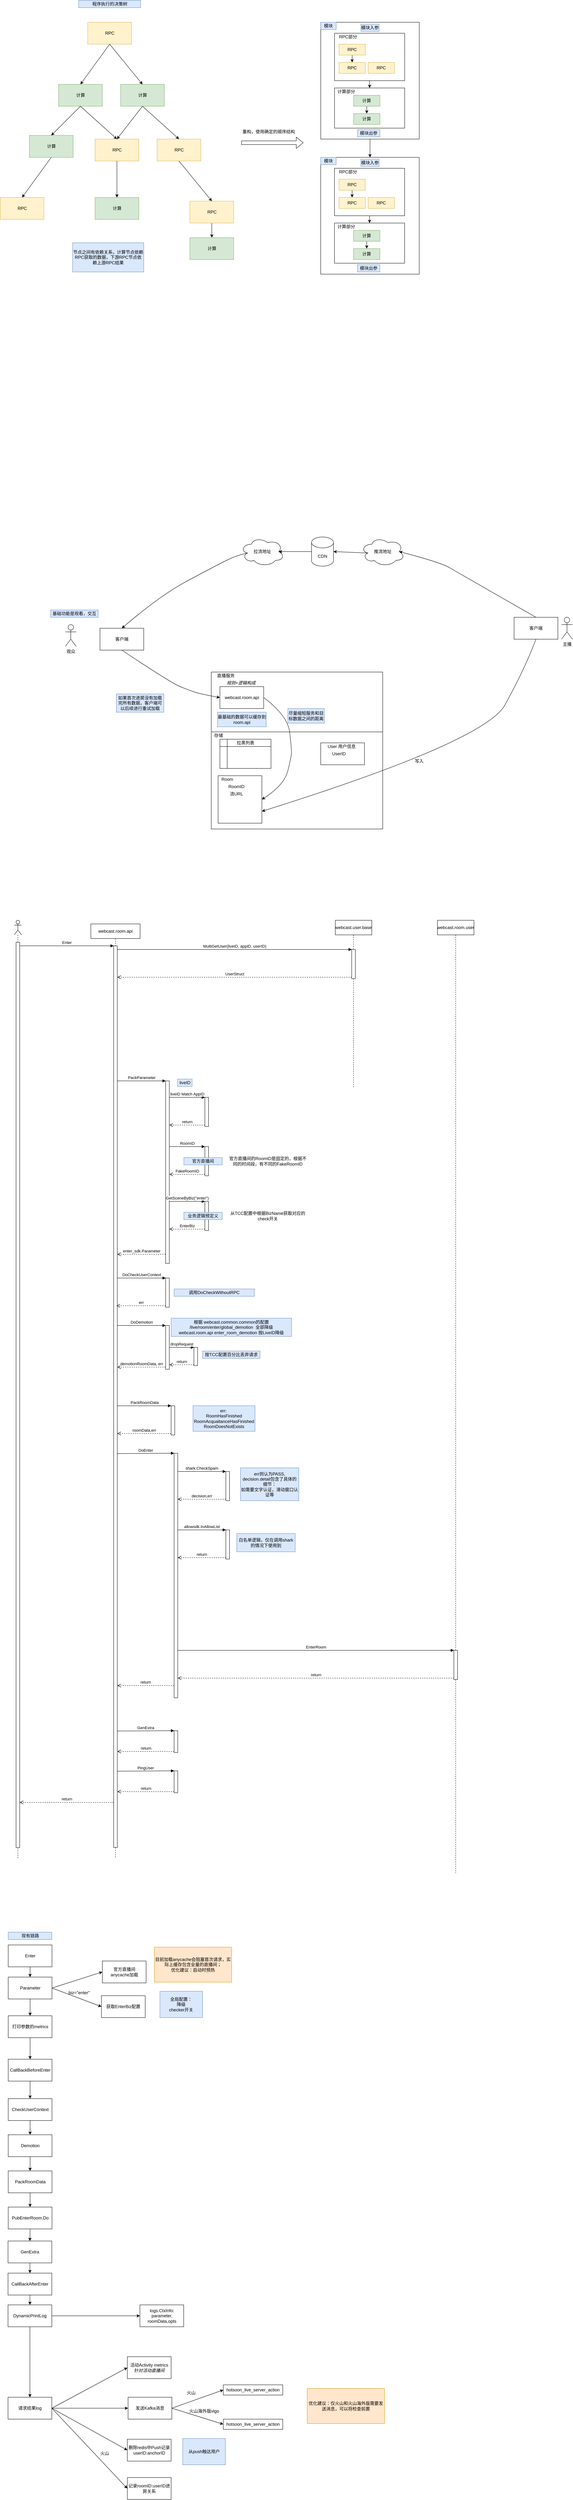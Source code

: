 <mxfile version="15.1.0" type="github">
  <diagram id="LkdizwOM0k1PNKCTk9f9" name="Page-1">
    <mxGraphModel dx="1426" dy="3277" grid="0" gridSize="10" guides="1" tooltips="1" connect="1" arrows="1" fold="1" page="0" pageScale="1" pageWidth="850" pageHeight="1100" math="0" shadow="0">
      <root>
        <mxCell id="0" />
        <mxCell id="1" parent="0" />
        <mxCell id="cJn1-5kdTX8YehVj2-MU-40" value="" style="rounded=0;whiteSpace=wrap;html=1;" vertex="1" parent="1">
          <mxGeometry x="920.13" y="-1990" width="270" height="320" as="geometry" />
        </mxCell>
        <mxCell id="cJn1-5kdTX8YehVj2-MU-31" value="" style="rounded=0;whiteSpace=wrap;html=1;" vertex="1" parent="1">
          <mxGeometry x="957.88" y="-1960" width="192.25" height="130" as="geometry" />
        </mxCell>
        <mxCell id="sGh2FiVioXZhZlTfB1Zx-24" value="" style="rounded=0;whiteSpace=wrap;html=1;" parent="1" vertex="1">
          <mxGeometry x="620" y="-210" width="470" height="430" as="geometry" />
        </mxCell>
        <mxCell id="rko0CJg5x_IpnPn0Ixie-3" value="" style="shape=umlLifeline;participant=umlActor;perimeter=lifelinePerimeter;whiteSpace=wrap;html=1;container=1;collapsible=0;recursiveResize=0;verticalAlign=top;spacingTop=36;outlineConnect=0;" parent="1" vertex="1">
          <mxGeometry x="80" y="470" width="20" height="2570" as="geometry" />
        </mxCell>
        <mxCell id="rko0CJg5x_IpnPn0Ixie-10" value="" style="html=1;points=[];perimeter=orthogonalPerimeter;" parent="rko0CJg5x_IpnPn0Ixie-3" vertex="1">
          <mxGeometry x="5" y="60" width="10" height="2480" as="geometry" />
        </mxCell>
        <mxCell id="rko0CJg5x_IpnPn0Ixie-4" value="webcast.room.api" style="shape=umlLifeline;perimeter=lifelinePerimeter;whiteSpace=wrap;html=1;container=1;collapsible=0;recursiveResize=0;outlineConnect=0;" parent="1" vertex="1">
          <mxGeometry x="290" y="480" width="135" height="2560" as="geometry" />
        </mxCell>
        <mxCell id="rko0CJg5x_IpnPn0Ixie-12" value="" style="html=1;points=[];perimeter=orthogonalPerimeter;" parent="rko0CJg5x_IpnPn0Ixie-4" vertex="1">
          <mxGeometry x="62.5" y="60" width="10" height="2470" as="geometry" />
        </mxCell>
        <mxCell id="rko0CJg5x_IpnPn0Ixie-5" value="webcast.user.base" style="shape=umlLifeline;perimeter=lifelinePerimeter;whiteSpace=wrap;html=1;container=1;collapsible=0;recursiveResize=0;outlineConnect=0;" parent="1" vertex="1">
          <mxGeometry x="960" y="470" width="100" height="460" as="geometry" />
        </mxCell>
        <mxCell id="rko0CJg5x_IpnPn0Ixie-6" value="" style="html=1;points=[];perimeter=orthogonalPerimeter;" parent="rko0CJg5x_IpnPn0Ixie-5" vertex="1">
          <mxGeometry x="45" y="80" width="10" height="80" as="geometry" />
        </mxCell>
        <mxCell id="rko0CJg5x_IpnPn0Ixie-7" value="MultiGetUser(liveID, appID, userID)" style="html=1;verticalAlign=bottom;endArrow=block;entryX=0;entryY=0;" parent="1" source="rko0CJg5x_IpnPn0Ixie-12" target="rko0CJg5x_IpnPn0Ixie-6" edge="1">
          <mxGeometry relative="1" as="geometry">
            <mxPoint x="515" y="550" as="sourcePoint" />
          </mxGeometry>
        </mxCell>
        <mxCell id="rko0CJg5x_IpnPn0Ixie-13" value="Enter" style="html=1;verticalAlign=bottom;endArrow=block;entryX=0;entryY=0;" parent="1" source="rko0CJg5x_IpnPn0Ixie-10" target="rko0CJg5x_IpnPn0Ixie-12" edge="1">
          <mxGeometry relative="1" as="geometry">
            <mxPoint x="265" y="540" as="sourcePoint" />
          </mxGeometry>
        </mxCell>
        <mxCell id="rko0CJg5x_IpnPn0Ixie-14" value="return" style="html=1;verticalAlign=bottom;endArrow=open;dashed=1;endSize=8;exitX=0;exitY=0.95;" parent="1" source="rko0CJg5x_IpnPn0Ixie-12" target="rko0CJg5x_IpnPn0Ixie-10" edge="1">
          <mxGeometry relative="1" as="geometry">
            <mxPoint x="265" y="616" as="targetPoint" />
          </mxGeometry>
        </mxCell>
        <mxCell id="rko0CJg5x_IpnPn0Ixie-8" value="UserStruct" style="html=1;verticalAlign=bottom;endArrow=open;dashed=1;endSize=8;exitX=0;exitY=0.95;" parent="1" source="rko0CJg5x_IpnPn0Ixie-6" target="rko0CJg5x_IpnPn0Ixie-12" edge="1">
          <mxGeometry relative="1" as="geometry">
            <mxPoint x="344" y="626" as="targetPoint" />
          </mxGeometry>
        </mxCell>
        <mxCell id="rko0CJg5x_IpnPn0Ixie-22" value="" style="html=1;points=[];perimeter=orthogonalPerimeter;" parent="1" vertex="1">
          <mxGeometry x="602.5" y="955" width="10" height="80" as="geometry" />
        </mxCell>
        <mxCell id="rko0CJg5x_IpnPn0Ixie-23" value="liveID Match AppID" style="html=1;verticalAlign=bottom;endArrow=block;entryX=0;entryY=0;" parent="1" target="rko0CJg5x_IpnPn0Ixie-22" edge="1">
          <mxGeometry relative="1" as="geometry">
            <mxPoint x="505" y="955" as="sourcePoint" />
          </mxGeometry>
        </mxCell>
        <mxCell id="rko0CJg5x_IpnPn0Ixie-24" value="return" style="html=1;verticalAlign=bottom;endArrow=open;dashed=1;endSize=8;exitX=0;exitY=0.95;" parent="1" source="rko0CJg5x_IpnPn0Ixie-22" edge="1">
          <mxGeometry relative="1" as="geometry">
            <mxPoint x="505" y="1031" as="targetPoint" />
          </mxGeometry>
        </mxCell>
        <mxCell id="rko0CJg5x_IpnPn0Ixie-26" value="" style="html=1;points=[];perimeter=orthogonalPerimeter;" parent="1" vertex="1">
          <mxGeometry x="495" y="910" width="10" height="500" as="geometry" />
        </mxCell>
        <mxCell id="rko0CJg5x_IpnPn0Ixie-27" value="PackParameter" style="html=1;verticalAlign=bottom;endArrow=block;entryX=0;entryY=0;" parent="1" source="rko0CJg5x_IpnPn0Ixie-12" target="rko0CJg5x_IpnPn0Ixie-26" edge="1">
          <mxGeometry relative="1" as="geometry">
            <mxPoint x="387.5" y="910.0" as="sourcePoint" />
          </mxGeometry>
        </mxCell>
        <mxCell id="rko0CJg5x_IpnPn0Ixie-28" value="enter_sdk.Parameter" style="html=1;verticalAlign=bottom;endArrow=open;dashed=1;endSize=8;exitX=0;exitY=0.95;" parent="1" source="rko0CJg5x_IpnPn0Ixie-26" target="rko0CJg5x_IpnPn0Ixie-12" edge="1">
          <mxGeometry relative="1" as="geometry">
            <mxPoint x="387.5" y="1385.0" as="targetPoint" />
          </mxGeometry>
        </mxCell>
        <mxCell id="rko0CJg5x_IpnPn0Ixie-25" value="liveID" style="text;html=1;strokeColor=#6c8ebf;fillColor=#dae8fc;align=center;verticalAlign=middle;whiteSpace=wrap;rounded=0;" parent="1" vertex="1">
          <mxGeometry x="527.5" y="905" width="40" height="20" as="geometry" />
        </mxCell>
        <mxCell id="rko0CJg5x_IpnPn0Ixie-29" value="" style="html=1;points=[];perimeter=orthogonalPerimeter;" parent="1" vertex="1">
          <mxGeometry x="602.5" y="1090" width="10" height="80" as="geometry" />
        </mxCell>
        <mxCell id="rko0CJg5x_IpnPn0Ixie-30" value="RoomID" style="html=1;verticalAlign=bottom;endArrow=block;entryX=0;entryY=0;" parent="1" target="rko0CJg5x_IpnPn0Ixie-29" edge="1">
          <mxGeometry relative="1" as="geometry">
            <mxPoint x="505" y="1090" as="sourcePoint" />
          </mxGeometry>
        </mxCell>
        <mxCell id="rko0CJg5x_IpnPn0Ixie-31" value="FakeRoomID" style="html=1;verticalAlign=bottom;endArrow=open;dashed=1;endSize=8;exitX=0;exitY=0.95;" parent="1" source="rko0CJg5x_IpnPn0Ixie-29" edge="1">
          <mxGeometry relative="1" as="geometry">
            <mxPoint x="505" y="1166" as="targetPoint" />
          </mxGeometry>
        </mxCell>
        <mxCell id="rko0CJg5x_IpnPn0Ixie-32" value="官方直播间" style="text;html=1;strokeColor=#6c8ebf;fillColor=#dae8fc;align=center;verticalAlign=middle;whiteSpace=wrap;rounded=0;" parent="1" vertex="1">
          <mxGeometry x="545" y="1120" width="105" height="20" as="geometry" />
        </mxCell>
        <mxCell id="rko0CJg5x_IpnPn0Ixie-34" value="官方直播间的RoomID是固定的，根据不同的时间段，有不同的FakeRoomID" style="text;html=1;strokeColor=none;fillColor=none;align=center;verticalAlign=middle;whiteSpace=wrap;rounded=0;" parent="1" vertex="1">
          <mxGeometry x="665" y="1120" width="220" height="20" as="geometry" />
        </mxCell>
        <mxCell id="rko0CJg5x_IpnPn0Ixie-35" value="" style="html=1;points=[];perimeter=orthogonalPerimeter;" parent="1" vertex="1">
          <mxGeometry x="602.5" y="1240" width="10" height="80" as="geometry" />
        </mxCell>
        <mxCell id="rko0CJg5x_IpnPn0Ixie-36" value="GetSceneByBiz(&quot;enter&quot;)" style="html=1;verticalAlign=bottom;endArrow=block;entryX=0;entryY=0;" parent="1" target="rko0CJg5x_IpnPn0Ixie-35" edge="1">
          <mxGeometry relative="1" as="geometry">
            <mxPoint x="505" y="1240" as="sourcePoint" />
          </mxGeometry>
        </mxCell>
        <mxCell id="rko0CJg5x_IpnPn0Ixie-37" value="EnterBiz" style="html=1;verticalAlign=bottom;endArrow=open;dashed=1;endSize=8;exitX=0;exitY=0.95;" parent="1" source="rko0CJg5x_IpnPn0Ixie-35" edge="1">
          <mxGeometry relative="1" as="geometry">
            <mxPoint x="505" y="1316" as="targetPoint" />
          </mxGeometry>
        </mxCell>
        <mxCell id="rko0CJg5x_IpnPn0Ixie-38" value="业务逻辑预定义" style="text;html=1;strokeColor=#6c8ebf;fillColor=#dae8fc;align=center;verticalAlign=middle;whiteSpace=wrap;rounded=0;" parent="1" vertex="1">
          <mxGeometry x="545" y="1270" width="105" height="20" as="geometry" />
        </mxCell>
        <mxCell id="rko0CJg5x_IpnPn0Ixie-40" value="从TCC配置中根据BizName获取对应的check开关" style="text;html=1;strokeColor=none;fillColor=none;align=center;verticalAlign=middle;whiteSpace=wrap;rounded=0;" parent="1" vertex="1">
          <mxGeometry x="665" y="1270" width="220" height="20" as="geometry" />
        </mxCell>
        <mxCell id="rko0CJg5x_IpnPn0Ixie-41" value="" style="html=1;points=[];perimeter=orthogonalPerimeter;" parent="1" vertex="1">
          <mxGeometry x="495" y="1450" width="10" height="80" as="geometry" />
        </mxCell>
        <mxCell id="rko0CJg5x_IpnPn0Ixie-42" value="DoCheckUserContext" style="html=1;verticalAlign=bottom;endArrow=block;entryX=0;entryY=0;" parent="1" source="rko0CJg5x_IpnPn0Ixie-12" target="rko0CJg5x_IpnPn0Ixie-41" edge="1">
          <mxGeometry relative="1" as="geometry">
            <mxPoint x="425" y="1450" as="sourcePoint" />
          </mxGeometry>
        </mxCell>
        <mxCell id="rko0CJg5x_IpnPn0Ixie-43" value="err" style="html=1;verticalAlign=bottom;endArrow=open;dashed=1;endSize=8;exitX=0;exitY=0.95;" parent="1" source="rko0CJg5x_IpnPn0Ixie-41" edge="1">
          <mxGeometry relative="1" as="geometry">
            <mxPoint x="360" y="1526" as="targetPoint" />
          </mxGeometry>
        </mxCell>
        <mxCell id="rko0CJg5x_IpnPn0Ixie-44" value="调用DoCheckWithoutRPC" style="text;html=1;strokeColor=#6c8ebf;fillColor=#dae8fc;align=center;verticalAlign=middle;whiteSpace=wrap;rounded=0;" parent="1" vertex="1">
          <mxGeometry x="518.17" y="1480" width="220" height="20" as="geometry" />
        </mxCell>
        <mxCell id="rko0CJg5x_IpnPn0Ixie-45" value="" style="html=1;points=[];perimeter=orthogonalPerimeter;" parent="1" vertex="1">
          <mxGeometry x="495" y="1580" width="10" height="120" as="geometry" />
        </mxCell>
        <mxCell id="rko0CJg5x_IpnPn0Ixie-46" value="DoDemotion" style="html=1;verticalAlign=bottom;endArrow=block;entryX=0;entryY=0;" parent="1" target="rko0CJg5x_IpnPn0Ixie-45" edge="1">
          <mxGeometry relative="1" as="geometry">
            <mxPoint x="362.5" y="1580" as="sourcePoint" />
          </mxGeometry>
        </mxCell>
        <mxCell id="rko0CJg5x_IpnPn0Ixie-47" value="demotionRoomData, err" style="html=1;verticalAlign=bottom;endArrow=open;dashed=1;endSize=8;exitX=0;exitY=0.95;" parent="1" source="rko0CJg5x_IpnPn0Ixie-45" target="rko0CJg5x_IpnPn0Ixie-12" edge="1">
          <mxGeometry relative="1" as="geometry">
            <mxPoint x="360" y="1656" as="targetPoint" />
          </mxGeometry>
        </mxCell>
        <mxCell id="rko0CJg5x_IpnPn0Ixie-48" value="根据 webcast.common.common的配置&lt;br&gt;/live/room/enter/global_demotion&amp;nbsp; 全部降级&lt;br&gt;webcast.room.api&amp;nbsp;enter_room_demotion 按LiveID降级" style="text;html=1;strokeColor=#6c8ebf;fillColor=#dae8fc;align=center;verticalAlign=middle;whiteSpace=wrap;rounded=0;" parent="1" vertex="1">
          <mxGeometry x="510" y="1560" width="330" height="50" as="geometry" />
        </mxCell>
        <mxCell id="rko0CJg5x_IpnPn0Ixie-49" value="" style="html=1;points=[];perimeter=orthogonalPerimeter;" parent="1" vertex="1">
          <mxGeometry x="572.5" y="1640" width="10" height="50" as="geometry" />
        </mxCell>
        <mxCell id="rko0CJg5x_IpnPn0Ixie-50" value="dropRequest" style="html=1;verticalAlign=bottom;endArrow=block;entryX=0;entryY=0;" parent="1" source="rko0CJg5x_IpnPn0Ixie-45" target="rko0CJg5x_IpnPn0Ixie-49" edge="1">
          <mxGeometry relative="1" as="geometry">
            <mxPoint x="502.5" y="1640" as="sourcePoint" />
          </mxGeometry>
        </mxCell>
        <mxCell id="rko0CJg5x_IpnPn0Ixie-51" value="return" style="html=1;verticalAlign=bottom;endArrow=open;dashed=1;endSize=8;exitX=0;exitY=0.95;" parent="1" source="rko0CJg5x_IpnPn0Ixie-49" target="rko0CJg5x_IpnPn0Ixie-45" edge="1">
          <mxGeometry relative="1" as="geometry">
            <mxPoint x="502.5" y="1716" as="targetPoint" />
          </mxGeometry>
        </mxCell>
        <mxCell id="rko0CJg5x_IpnPn0Ixie-52" value="按TCC配置百分比丢弃请求" style="text;html=1;strokeColor=#6c8ebf;fillColor=#dae8fc;align=center;verticalAlign=middle;whiteSpace=wrap;rounded=0;" parent="1" vertex="1">
          <mxGeometry x="596.25" y="1650" width="157.5" height="20" as="geometry" />
        </mxCell>
        <mxCell id="rko0CJg5x_IpnPn0Ixie-53" value="" style="html=1;points=[];perimeter=orthogonalPerimeter;" parent="1" vertex="1">
          <mxGeometry x="510" y="1800" width="10" height="80" as="geometry" />
        </mxCell>
        <mxCell id="rko0CJg5x_IpnPn0Ixie-54" value="PackRoomData" style="html=1;verticalAlign=bottom;endArrow=block;entryX=0;entryY=0;" parent="1" source="rko0CJg5x_IpnPn0Ixie-12" target="rko0CJg5x_IpnPn0Ixie-53" edge="1">
          <mxGeometry relative="1" as="geometry">
            <mxPoint x="440" y="1800" as="sourcePoint" />
          </mxGeometry>
        </mxCell>
        <mxCell id="rko0CJg5x_IpnPn0Ixie-55" value="roomData,err" style="html=1;verticalAlign=bottom;endArrow=open;dashed=1;endSize=8;exitX=0;exitY=0.95;" parent="1" source="rko0CJg5x_IpnPn0Ixie-53" target="rko0CJg5x_IpnPn0Ixie-12" edge="1">
          <mxGeometry relative="1" as="geometry">
            <mxPoint x="440" y="1876" as="targetPoint" />
          </mxGeometry>
        </mxCell>
        <mxCell id="rko0CJg5x_IpnPn0Ixie-56" value="err:&amp;nbsp;&lt;br&gt;RoomHasFinished&lt;br&gt;RoomAcquaitanceHasFinished&lt;br&gt;RoomDoesNotExists" style="text;html=1;strokeColor=#6c8ebf;fillColor=#dae8fc;align=center;verticalAlign=middle;whiteSpace=wrap;rounded=0;" parent="1" vertex="1">
          <mxGeometry x="570" y="1800" width="170" height="70" as="geometry" />
        </mxCell>
        <mxCell id="rko0CJg5x_IpnPn0Ixie-57" value="" style="html=1;points=[];perimeter=orthogonalPerimeter;" parent="1" vertex="1">
          <mxGeometry x="518.17" y="2800" width="10" height="60" as="geometry" />
        </mxCell>
        <mxCell id="rko0CJg5x_IpnPn0Ixie-58" value="PingUser" style="html=1;verticalAlign=bottom;endArrow=block;entryX=0;entryY=0;exitX=0.983;exitY=0.871;exitDx=0;exitDy=0;exitPerimeter=0;" parent="1" target="rko0CJg5x_IpnPn0Ixie-57" edge="1">
          <mxGeometry relative="1" as="geometry">
            <mxPoint x="362.5" y="2801.02" as="sourcePoint" />
          </mxGeometry>
        </mxCell>
        <mxCell id="rko0CJg5x_IpnPn0Ixie-59" value="return" style="html=1;verticalAlign=bottom;endArrow=open;dashed=1;endSize=8;exitX=0;exitY=0.95;" parent="1" source="rko0CJg5x_IpnPn0Ixie-57" edge="1">
          <mxGeometry relative="1" as="geometry">
            <mxPoint x="362.67" y="2857" as="targetPoint" />
          </mxGeometry>
        </mxCell>
        <mxCell id="rko0CJg5x_IpnPn0Ixie-60" value="" style="html=1;points=[];perimeter=orthogonalPerimeter;" parent="1" vertex="1">
          <mxGeometry x="518.17" y="2690" width="10" height="60" as="geometry" />
        </mxCell>
        <mxCell id="rko0CJg5x_IpnPn0Ixie-61" value="GenExtra" style="html=1;verticalAlign=bottom;endArrow=block;entryX=0;entryY=0;exitX=0.983;exitY=0.871;exitDx=0;exitDy=0;exitPerimeter=0;" parent="1" target="rko0CJg5x_IpnPn0Ixie-60" edge="1">
          <mxGeometry relative="1" as="geometry">
            <mxPoint x="362.5" y="2691.02" as="sourcePoint" />
          </mxGeometry>
        </mxCell>
        <mxCell id="rko0CJg5x_IpnPn0Ixie-62" value="return" style="html=1;verticalAlign=bottom;endArrow=open;dashed=1;endSize=8;exitX=0;exitY=0.95;" parent="1" source="rko0CJg5x_IpnPn0Ixie-60" edge="1">
          <mxGeometry relative="1" as="geometry">
            <mxPoint x="362.67" y="2747" as="targetPoint" />
          </mxGeometry>
        </mxCell>
        <mxCell id="rko0CJg5x_IpnPn0Ixie-63" value="" style="html=1;points=[];perimeter=orthogonalPerimeter;" parent="1" vertex="1">
          <mxGeometry x="518.17" y="1930" width="10" height="670" as="geometry" />
        </mxCell>
        <mxCell id="rko0CJg5x_IpnPn0Ixie-64" value="DoEnter" style="html=1;verticalAlign=bottom;endArrow=block;entryX=0;entryY=0;exitX=0.983;exitY=0.871;exitDx=0;exitDy=0;exitPerimeter=0;" parent="1" target="rko0CJg5x_IpnPn0Ixie-63" edge="1">
          <mxGeometry relative="1" as="geometry">
            <mxPoint x="362.5" y="1931.02" as="sourcePoint" />
          </mxGeometry>
        </mxCell>
        <mxCell id="rko0CJg5x_IpnPn0Ixie-65" value="return" style="html=1;verticalAlign=bottom;endArrow=open;dashed=1;endSize=8;exitX=0;exitY=0.95;" parent="1" source="rko0CJg5x_IpnPn0Ixie-63" target="rko0CJg5x_IpnPn0Ixie-12" edge="1">
          <mxGeometry relative="1" as="geometry">
            <mxPoint x="362.67" y="1987" as="targetPoint" />
          </mxGeometry>
        </mxCell>
        <mxCell id="rko0CJg5x_IpnPn0Ixie-67" value="" style="html=1;points=[];perimeter=orthogonalPerimeter;" parent="1" vertex="1">
          <mxGeometry x="660" y="1980" width="10" height="80" as="geometry" />
        </mxCell>
        <mxCell id="rko0CJg5x_IpnPn0Ixie-68" value="shark.CheckSpam" style="html=1;verticalAlign=bottom;endArrow=block;entryX=0;entryY=0;" parent="1" target="rko0CJg5x_IpnPn0Ixie-67" edge="1">
          <mxGeometry relative="1" as="geometry">
            <mxPoint x="528.17" y="1980" as="sourcePoint" />
          </mxGeometry>
        </mxCell>
        <mxCell id="rko0CJg5x_IpnPn0Ixie-69" value="decision,err" style="html=1;verticalAlign=bottom;endArrow=open;dashed=1;endSize=8;exitX=0;exitY=0.95;" parent="1" source="rko0CJg5x_IpnPn0Ixie-67" edge="1">
          <mxGeometry relative="1" as="geometry">
            <mxPoint x="528.17" y="2056" as="targetPoint" />
          </mxGeometry>
        </mxCell>
        <mxCell id="rko0CJg5x_IpnPn0Ixie-70" value="err则认为PASS,&lt;br&gt;decision.detail包含了具体的细节：&lt;br&gt;如需要文字认证，滑动窗口认证等" style="text;html=1;strokeColor=#6c8ebf;fillColor=#dae8fc;align=center;verticalAlign=middle;whiteSpace=wrap;rounded=0;" parent="1" vertex="1">
          <mxGeometry x="700" y="1970" width="160" height="90" as="geometry" />
        </mxCell>
        <mxCell id="rko0CJg5x_IpnPn0Ixie-71" value="" style="html=1;points=[];perimeter=orthogonalPerimeter;" parent="1" vertex="1">
          <mxGeometry x="660" y="2140" width="10" height="80" as="geometry" />
        </mxCell>
        <mxCell id="rko0CJg5x_IpnPn0Ixie-72" value="allowsdk.InAllowList" style="html=1;verticalAlign=bottom;endArrow=block;entryX=0;entryY=0;" parent="1" source="rko0CJg5x_IpnPn0Ixie-63" target="rko0CJg5x_IpnPn0Ixie-71" edge="1">
          <mxGeometry relative="1" as="geometry">
            <mxPoint x="590" y="2140" as="sourcePoint" />
          </mxGeometry>
        </mxCell>
        <mxCell id="rko0CJg5x_IpnPn0Ixie-73" value="return" style="html=1;verticalAlign=bottom;endArrow=open;dashed=1;endSize=8;exitX=0;exitY=0.95;" parent="1" source="rko0CJg5x_IpnPn0Ixie-71" target="rko0CJg5x_IpnPn0Ixie-63" edge="1">
          <mxGeometry relative="1" as="geometry">
            <mxPoint x="590" y="2216" as="targetPoint" />
          </mxGeometry>
        </mxCell>
        <mxCell id="rko0CJg5x_IpnPn0Ixie-74" value="白名单逻辑，仅在调用shark的情况下使用到" style="text;html=1;strokeColor=#6c8ebf;fillColor=#dae8fc;align=center;verticalAlign=middle;whiteSpace=wrap;rounded=0;" parent="1" vertex="1">
          <mxGeometry x="690" y="2150" width="160" height="50" as="geometry" />
        </mxCell>
        <mxCell id="rko0CJg5x_IpnPn0Ixie-78" value="webcast.room.user" style="shape=umlLifeline;perimeter=lifelinePerimeter;whiteSpace=wrap;html=1;container=1;collapsible=0;recursiveResize=0;outlineConnect=0;" parent="1" vertex="1">
          <mxGeometry x="1240" y="470" width="100" height="2610" as="geometry" />
        </mxCell>
        <mxCell id="rko0CJg5x_IpnPn0Ixie-80" value="" style="html=1;points=[];perimeter=orthogonalPerimeter;" parent="rko0CJg5x_IpnPn0Ixie-78" vertex="1">
          <mxGeometry x="45" y="2000" width="10" height="80" as="geometry" />
        </mxCell>
        <mxCell id="rko0CJg5x_IpnPn0Ixie-81" value="EnterRoom" style="html=1;verticalAlign=bottom;endArrow=block;entryX=0;entryY=0;" parent="1" source="rko0CJg5x_IpnPn0Ixie-63" target="rko0CJg5x_IpnPn0Ixie-80" edge="1">
          <mxGeometry relative="1" as="geometry">
            <mxPoint x="620" y="2460" as="sourcePoint" />
          </mxGeometry>
        </mxCell>
        <mxCell id="rko0CJg5x_IpnPn0Ixie-82" value="return" style="html=1;verticalAlign=bottom;endArrow=open;dashed=1;endSize=8;exitX=0;exitY=0.95;" parent="1" source="rko0CJg5x_IpnPn0Ixie-80" target="rko0CJg5x_IpnPn0Ixie-63" edge="1">
          <mxGeometry relative="1" as="geometry">
            <mxPoint x="620" y="2536" as="targetPoint" />
          </mxGeometry>
        </mxCell>
        <mxCell id="sGh2FiVioXZhZlTfB1Zx-1" value="观众" style="shape=umlActor;verticalLabelPosition=bottom;verticalAlign=top;html=1;outlineConnect=0;" parent="1" vertex="1">
          <mxGeometry x="220" y="-340" width="30" height="60" as="geometry" />
        </mxCell>
        <mxCell id="sGh2FiVioXZhZlTfB1Zx-2" value="客户端" style="rounded=0;whiteSpace=wrap;html=1;" parent="1" vertex="1">
          <mxGeometry x="315" y="-330" width="120" height="60" as="geometry" />
        </mxCell>
        <mxCell id="sGh2FiVioXZhZlTfB1Zx-3" value="拉流地址" style="ellipse;shape=cloud;whiteSpace=wrap;html=1;" parent="1" vertex="1">
          <mxGeometry x="700" y="-580" width="120" height="80" as="geometry" />
        </mxCell>
        <mxCell id="sGh2FiVioXZhZlTfB1Zx-5" value="推流地址" style="ellipse;shape=cloud;whiteSpace=wrap;html=1;" parent="1" vertex="1">
          <mxGeometry x="1030" y="-580" width="120" height="80" as="geometry" />
        </mxCell>
        <mxCell id="sGh2FiVioXZhZlTfB1Zx-7" value="CDN" style="shape=cylinder3;whiteSpace=wrap;html=1;boundedLbl=1;backgroundOutline=1;size=15;" parent="1" vertex="1">
          <mxGeometry x="895" y="-580" width="60" height="80" as="geometry" />
        </mxCell>
        <mxCell id="sGh2FiVioXZhZlTfB1Zx-11" value="主播" style="shape=umlActor;verticalLabelPosition=bottom;verticalAlign=top;html=1;outlineConnect=0;" parent="1" vertex="1">
          <mxGeometry x="1580" y="-360" width="30" height="60" as="geometry" />
        </mxCell>
        <mxCell id="sGh2FiVioXZhZlTfB1Zx-15" value="客户端" style="rounded=0;whiteSpace=wrap;html=1;" parent="1" vertex="1">
          <mxGeometry x="1450" y="-360" width="120" height="60" as="geometry" />
        </mxCell>
        <mxCell id="sGh2FiVioXZhZlTfB1Zx-19" value="" style="shape=internalStorage;whiteSpace=wrap;html=1;backgroundOutline=1;" parent="1" vertex="1">
          <mxGeometry x="643.75" y="-26" width="140" height="80" as="geometry" />
        </mxCell>
        <mxCell id="sGh2FiVioXZhZlTfB1Zx-20" value="拉黑列表" style="text;html=1;strokeColor=none;fillColor=none;align=center;verticalAlign=middle;whiteSpace=wrap;rounded=0;" parent="1" vertex="1">
          <mxGeometry x="683.75" y="-26" width="60" height="20" as="geometry" />
        </mxCell>
        <mxCell id="sGh2FiVioXZhZlTfB1Zx-21" value="" style="rounded=0;whiteSpace=wrap;html=1;" parent="1" vertex="1">
          <mxGeometry x="638.75" y="74" width="120" height="130" as="geometry" />
        </mxCell>
        <mxCell id="sGh2FiVioXZhZlTfB1Zx-22" value="Room" style="text;html=1;strokeColor=none;fillColor=none;align=center;verticalAlign=middle;whiteSpace=wrap;rounded=0;" parent="1" vertex="1">
          <mxGeometry x="643.75" y="74" width="40" height="20" as="geometry" />
        </mxCell>
        <mxCell id="sGh2FiVioXZhZlTfB1Zx-23" value="RoomID" style="text;html=1;strokeColor=none;fillColor=none;align=center;verticalAlign=middle;whiteSpace=wrap;rounded=0;" parent="1" vertex="1">
          <mxGeometry x="668.75" y="94" width="40" height="20" as="geometry" />
        </mxCell>
        <mxCell id="sGh2FiVioXZhZlTfB1Zx-25" value="直播服务" style="text;html=1;strokeColor=none;fillColor=none;align=center;verticalAlign=middle;whiteSpace=wrap;rounded=0;" parent="1" vertex="1">
          <mxGeometry x="630" y="-210" width="60" height="20" as="geometry" />
        </mxCell>
        <mxCell id="sGh2FiVioXZhZlTfB1Zx-27" value="" style="rounded=0;whiteSpace=wrap;html=1;" parent="1" vertex="1">
          <mxGeometry x="920" y="-16" width="120" height="60" as="geometry" />
        </mxCell>
        <mxCell id="sGh2FiVioXZhZlTfB1Zx-28" value="User 用户信息" style="text;html=1;strokeColor=none;fillColor=none;align=center;verticalAlign=middle;whiteSpace=wrap;rounded=0;" parent="1" vertex="1">
          <mxGeometry x="925" y="-16" width="105" height="20" as="geometry" />
        </mxCell>
        <mxCell id="sGh2FiVioXZhZlTfB1Zx-29" value="UserID" style="text;html=1;strokeColor=none;fillColor=none;align=center;verticalAlign=middle;whiteSpace=wrap;rounded=0;" parent="1" vertex="1">
          <mxGeometry x="950" y="4" width="40" height="20" as="geometry" />
        </mxCell>
        <mxCell id="sGh2FiVioXZhZlTfB1Zx-30" value="" style="endArrow=none;html=1;" parent="1" edge="1">
          <mxGeometry width="50" height="50" relative="1" as="geometry">
            <mxPoint x="621" y="-46" as="sourcePoint" />
            <mxPoint x="1090" y="-46" as="targetPoint" />
          </mxGeometry>
        </mxCell>
        <mxCell id="sGh2FiVioXZhZlTfB1Zx-31" value="存储" style="text;html=1;strokeColor=none;fillColor=none;align=center;verticalAlign=middle;whiteSpace=wrap;rounded=0;" parent="1" vertex="1">
          <mxGeometry x="620" y="-46" width="40" height="20" as="geometry" />
        </mxCell>
        <mxCell id="sGh2FiVioXZhZlTfB1Zx-32" value="流URL" style="text;html=1;strokeColor=none;fillColor=none;align=center;verticalAlign=middle;whiteSpace=wrap;rounded=0;" parent="1" vertex="1">
          <mxGeometry x="669" y="114" width="40" height="20" as="geometry" />
        </mxCell>
        <mxCell id="sGh2FiVioXZhZlTfB1Zx-34" value="webcast.room.api" style="rounded=0;whiteSpace=wrap;html=1;" parent="1" vertex="1">
          <mxGeometry x="643.75" y="-170" width="120" height="60" as="geometry" />
        </mxCell>
        <mxCell id="sGh2FiVioXZhZlTfB1Zx-37" value="" style="curved=1;endArrow=classic;html=1;exitX=0.16;exitY=0.55;exitDx=0;exitDy=0;exitPerimeter=0;entryX=0.5;entryY=0;entryDx=0;entryDy=0;" parent="1" source="sGh2FiVioXZhZlTfB1Zx-3" target="sGh2FiVioXZhZlTfB1Zx-2" edge="1">
          <mxGeometry width="50" height="50" relative="1" as="geometry">
            <mxPoint x="630" y="-490" as="sourcePoint" />
            <mxPoint x="680" y="-540" as="targetPoint" />
            <Array as="points">
              <mxPoint x="690" y="-530" />
              <mxPoint x="630" y="-500" />
              <mxPoint x="480" y="-420" />
            </Array>
          </mxGeometry>
        </mxCell>
        <mxCell id="sGh2FiVioXZhZlTfB1Zx-38" value="" style="curved=1;endArrow=classic;html=1;exitX=0.5;exitY=0;exitDx=0;exitDy=0;entryX=0.875;entryY=0.5;entryDx=0;entryDy=0;entryPerimeter=0;" parent="1" source="sGh2FiVioXZhZlTfB1Zx-15" target="sGh2FiVioXZhZlTfB1Zx-5" edge="1">
          <mxGeometry width="50" height="50" relative="1" as="geometry">
            <mxPoint x="729.2" y="-526" as="sourcePoint" />
            <mxPoint x="445" y="-290" as="targetPoint" />
            <Array as="points">
              <mxPoint x="1300" y="-480" />
              <mxPoint x="1250" y="-510" />
            </Array>
          </mxGeometry>
        </mxCell>
        <mxCell id="sGh2FiVioXZhZlTfB1Zx-39" value="" style="curved=1;endArrow=classic;html=1;exitX=0.16;exitY=0.55;exitDx=0;exitDy=0;entryX=1;entryY=0.5;entryDx=0;entryDy=0;entryPerimeter=0;exitPerimeter=0;" parent="1" source="sGh2FiVioXZhZlTfB1Zx-5" target="sGh2FiVioXZhZlTfB1Zx-7" edge="1">
          <mxGeometry width="50" height="50" relative="1" as="geometry">
            <mxPoint x="1265" y="-180" as="sourcePoint" />
            <mxPoint x="950" y="-390" as="targetPoint" />
            <Array as="points" />
          </mxGeometry>
        </mxCell>
        <mxCell id="sGh2FiVioXZhZlTfB1Zx-40" value="" style="curved=1;endArrow=classic;html=1;exitX=0;exitY=0.5;exitDx=0;exitDy=0;entryX=0.875;entryY=0.5;entryDx=0;entryDy=0;entryPerimeter=0;exitPerimeter=0;" parent="1" source="sGh2FiVioXZhZlTfB1Zx-7" target="sGh2FiVioXZhZlTfB1Zx-3" edge="1">
          <mxGeometry width="50" height="50" relative="1" as="geometry">
            <mxPoint x="895.0" y="-556" as="sourcePoint" />
            <mxPoint x="800.8" y="-560" as="targetPoint" />
            <Array as="points" />
          </mxGeometry>
        </mxCell>
        <mxCell id="sGh2FiVioXZhZlTfB1Zx-41" value="" style="curved=1;endArrow=classic;html=1;exitX=0.5;exitY=1;exitDx=0;exitDy=0;entryX=0;entryY=0.5;entryDx=0;entryDy=0;" parent="1" source="sGh2FiVioXZhZlTfB1Zx-2" target="sGh2FiVioXZhZlTfB1Zx-34" edge="1">
          <mxGeometry width="50" height="50" relative="1" as="geometry">
            <mxPoint x="729.2" y="-526" as="sourcePoint" />
            <mxPoint x="445" y="-290" as="targetPoint" />
            <Array as="points">
              <mxPoint x="510" y="-180" />
              <mxPoint x="560" y="-160" />
              <mxPoint x="590" y="-150" />
            </Array>
          </mxGeometry>
        </mxCell>
        <mxCell id="sGh2FiVioXZhZlTfB1Zx-42" value="" style="curved=1;endArrow=classic;html=1;entryX=1;entryY=0.5;entryDx=0;entryDy=0;startArrow=none;" parent="1" target="sGh2FiVioXZhZlTfB1Zx-21" edge="1">
          <mxGeometry width="50" height="50" relative="1" as="geometry">
            <mxPoint x="764" y="-140" as="sourcePoint" />
            <mxPoint x="1303.75" y="-30" as="targetPoint" />
            <Array as="points">
              <mxPoint x="830" y="-90" />
              <mxPoint x="840" />
              <mxPoint x="840" y="20" />
              <mxPoint x="820" y="100" />
            </Array>
          </mxGeometry>
        </mxCell>
        <mxCell id="sGh2FiVioXZhZlTfB1Zx-43" value="最基础的数据可以缓存到room.api" style="text;html=1;strokeColor=#6c8ebf;fillColor=#dae8fc;align=center;verticalAlign=middle;whiteSpace=wrap;rounded=0;" parent="1" vertex="1">
          <mxGeometry x="636.88" y="-100" width="133.75" height="40" as="geometry" />
        </mxCell>
        <mxCell id="sGh2FiVioXZhZlTfB1Zx-45" value="基础功能是观看，交互" style="text;html=1;strokeColor=#6c8ebf;fillColor=#dae8fc;align=center;verticalAlign=middle;whiteSpace=wrap;rounded=0;" parent="1" vertex="1">
          <mxGeometry x="180" y="-380" width="130" height="20" as="geometry" />
        </mxCell>
        <mxCell id="sGh2FiVioXZhZlTfB1Zx-46" value="如果首次进房没有加载完所有数据，客户端可以后续进行重试加载" style="text;html=1;strokeColor=#6c8ebf;fillColor=#dae8fc;align=center;verticalAlign=middle;whiteSpace=wrap;rounded=0;" parent="1" vertex="1">
          <mxGeometry x="360" y="-150" width="130" height="50" as="geometry" />
        </mxCell>
        <mxCell id="sGh2FiVioXZhZlTfB1Zx-47" value="尽量缩短服务和目标数据之间的距离" style="text;html=1;strokeColor=#6c8ebf;fillColor=#dae8fc;align=center;verticalAlign=middle;whiteSpace=wrap;rounded=0;" parent="1" vertex="1">
          <mxGeometry x="830" y="-110" width="100" height="40" as="geometry" />
        </mxCell>
        <mxCell id="sGh2FiVioXZhZlTfB1Zx-48" value="" style="curved=1;endArrow=classic;html=1;exitX=0.5;exitY=1;exitDx=0;exitDy=0;entryX=1;entryY=0.75;entryDx=0;entryDy=0;" parent="1" source="sGh2FiVioXZhZlTfB1Zx-15" target="sGh2FiVioXZhZlTfB1Zx-21" edge="1">
          <mxGeometry width="50" height="50" relative="1" as="geometry">
            <mxPoint x="1564.2" y="-162" as="sourcePoint" />
            <mxPoint x="1200" y="-160" as="targetPoint" />
            <Array as="points">
              <mxPoint x="1480" y="-220" />
              <mxPoint x="1370" y="-20" />
            </Array>
          </mxGeometry>
        </mxCell>
        <mxCell id="sGh2FiVioXZhZlTfB1Zx-49" value="写入" style="text;html=1;strokeColor=none;fillColor=none;align=center;verticalAlign=middle;whiteSpace=wrap;rounded=0;" parent="1" vertex="1">
          <mxGeometry x="1170" y="24" width="40" height="20" as="geometry" />
        </mxCell>
        <mxCell id="cJn1-5kdTX8YehVj2-MU-1" value="规则+逻辑构成" style="text;html=1;strokeColor=none;fillColor=none;align=center;verticalAlign=middle;whiteSpace=wrap;rounded=0;fontStyle=2" vertex="1" parent="1">
          <mxGeometry x="643.75" y="-190" width="116.25" height="20" as="geometry" />
        </mxCell>
        <mxCell id="cJn1-5kdTX8YehVj2-MU-2" value="RPC" style="rounded=0;whiteSpace=wrap;html=1;fillColor=#fff2cc;strokeColor=#d6b656;" vertex="1" parent="1">
          <mxGeometry x="281.5" y="-1990" width="120" height="60" as="geometry" />
        </mxCell>
        <mxCell id="cJn1-5kdTX8YehVj2-MU-3" value="" style="endArrow=classic;html=1;exitX=0.5;exitY=1;exitDx=0;exitDy=0;entryX=0.5;entryY=0;entryDx=0;entryDy=0;" edge="1" parent="1" source="cJn1-5kdTX8YehVj2-MU-2" target="cJn1-5kdTX8YehVj2-MU-6">
          <mxGeometry width="50" height="50" relative="1" as="geometry">
            <mxPoint x="361.5" y="-1740" as="sourcePoint" />
            <mxPoint x="251.5" y="-1780" as="targetPoint" />
          </mxGeometry>
        </mxCell>
        <mxCell id="cJn1-5kdTX8YehVj2-MU-4" value="计算" style="rounded=0;whiteSpace=wrap;html=1;fillColor=#d5e8d4;strokeColor=#82b366;" vertex="1" parent="1">
          <mxGeometry x="371.5" y="-1820" width="120" height="60" as="geometry" />
        </mxCell>
        <mxCell id="cJn1-5kdTX8YehVj2-MU-5" value="" style="endArrow=classic;html=1;exitX=0.5;exitY=1;exitDx=0;exitDy=0;entryX=0.5;entryY=0;entryDx=0;entryDy=0;" edge="1" parent="1" source="cJn1-5kdTX8YehVj2-MU-2" target="cJn1-5kdTX8YehVj2-MU-4">
          <mxGeometry width="50" height="50" relative="1" as="geometry">
            <mxPoint x="351.5" y="-1920" as="sourcePoint" />
            <mxPoint x="261.5" y="-1770" as="targetPoint" />
          </mxGeometry>
        </mxCell>
        <mxCell id="cJn1-5kdTX8YehVj2-MU-6" value="计算" style="rounded=0;whiteSpace=wrap;html=1;fillColor=#d5e8d4;strokeColor=#82b366;" vertex="1" parent="1">
          <mxGeometry x="201.5" y="-1820" width="120" height="60" as="geometry" />
        </mxCell>
        <mxCell id="cJn1-5kdTX8YehVj2-MU-7" value="计算" style="rounded=0;whiteSpace=wrap;html=1;fillColor=#d5e8d4;strokeColor=#82b366;" vertex="1" parent="1">
          <mxGeometry x="121.5" y="-1680" width="120" height="60" as="geometry" />
        </mxCell>
        <mxCell id="cJn1-5kdTX8YehVj2-MU-8" value="" style="endArrow=classic;html=1;exitX=0.5;exitY=1;exitDx=0;exitDy=0;entryX=0.5;entryY=0;entryDx=0;entryDy=0;" edge="1" parent="1" source="cJn1-5kdTX8YehVj2-MU-7" target="cJn1-5kdTX8YehVj2-MU-11">
          <mxGeometry width="50" height="50" relative="1" as="geometry">
            <mxPoint x="201.5" y="-1430" as="sourcePoint" />
            <mxPoint x="91.5" y="-1470" as="targetPoint" />
          </mxGeometry>
        </mxCell>
        <mxCell id="cJn1-5kdTX8YehVj2-MU-10" value="" style="endArrow=classic;html=1;exitX=0.5;exitY=1;exitDx=0;exitDy=0;entryX=0.5;entryY=0;entryDx=0;entryDy=0;" edge="1" parent="1" source="cJn1-5kdTX8YehVj2-MU-6" target="cJn1-5kdTX8YehVj2-MU-7">
          <mxGeometry width="50" height="50" relative="1" as="geometry">
            <mxPoint x="191.5" y="-1610" as="sourcePoint" />
            <mxPoint x="271.5" y="-1510" as="targetPoint" />
          </mxGeometry>
        </mxCell>
        <mxCell id="cJn1-5kdTX8YehVj2-MU-11" value="RPC" style="rounded=0;whiteSpace=wrap;html=1;fillColor=#fff2cc;strokeColor=#d6b656;" vertex="1" parent="1">
          <mxGeometry x="41.5" y="-1510" width="120" height="60" as="geometry" />
        </mxCell>
        <mxCell id="cJn1-5kdTX8YehVj2-MU-12" value="RPC" style="rounded=0;whiteSpace=wrap;html=1;fillColor=#fff2cc;strokeColor=#d6b656;" vertex="1" parent="1">
          <mxGeometry x="471.5" y="-1670" width="120" height="60" as="geometry" />
        </mxCell>
        <mxCell id="cJn1-5kdTX8YehVj2-MU-23" value="" style="edgeStyle=orthogonalEdgeStyle;rounded=0;orthogonalLoop=1;jettySize=auto;html=1;" edge="1" parent="1" source="cJn1-5kdTX8YehVj2-MU-14" target="cJn1-5kdTX8YehVj2-MU-22">
          <mxGeometry relative="1" as="geometry" />
        </mxCell>
        <mxCell id="cJn1-5kdTX8YehVj2-MU-14" value="RPC" style="rounded=0;whiteSpace=wrap;html=1;fillColor=#fff2cc;strokeColor=#d6b656;" vertex="1" parent="1">
          <mxGeometry x="561.5" y="-1500" width="120" height="60" as="geometry" />
        </mxCell>
        <mxCell id="cJn1-5kdTX8YehVj2-MU-15" value="" style="endArrow=classic;html=1;exitX=0.5;exitY=1;exitDx=0;exitDy=0;entryX=0.5;entryY=0;entryDx=0;entryDy=0;" edge="1" parent="1" source="cJn1-5kdTX8YehVj2-MU-12" target="cJn1-5kdTX8YehVj2-MU-14">
          <mxGeometry width="50" height="50" relative="1" as="geometry">
            <mxPoint x="541.5" y="-1600" as="sourcePoint" />
            <mxPoint x="451.5" y="-1450" as="targetPoint" />
          </mxGeometry>
        </mxCell>
        <mxCell id="cJn1-5kdTX8YehVj2-MU-17" value="" style="endArrow=classic;html=1;exitX=0.5;exitY=1;exitDx=0;exitDy=0;" edge="1" parent="1" source="cJn1-5kdTX8YehVj2-MU-4">
          <mxGeometry width="50" height="50" relative="1" as="geometry">
            <mxPoint x="271.5" y="-1750" as="sourcePoint" />
            <mxPoint x="531.5" y="-1670" as="targetPoint" />
          </mxGeometry>
        </mxCell>
        <mxCell id="cJn1-5kdTX8YehVj2-MU-18" value="RPC" style="rounded=0;whiteSpace=wrap;html=1;fillColor=#fff2cc;strokeColor=#d6b656;" vertex="1" parent="1">
          <mxGeometry x="301.5" y="-1670" width="120" height="60" as="geometry" />
        </mxCell>
        <mxCell id="cJn1-5kdTX8YehVj2-MU-19" value="" style="endArrow=classic;html=1;exitX=0.5;exitY=1;exitDx=0;exitDy=0;" edge="1" parent="1" source="cJn1-5kdTX8YehVj2-MU-6">
          <mxGeometry width="50" height="50" relative="1" as="geometry">
            <mxPoint x="271.5" y="-1750" as="sourcePoint" />
            <mxPoint x="361.5" y="-1670" as="targetPoint" />
          </mxGeometry>
        </mxCell>
        <mxCell id="cJn1-5kdTX8YehVj2-MU-20" value="" style="endArrow=classic;html=1;exitX=0.5;exitY=1;exitDx=0;exitDy=0;entryX=0.5;entryY=0;entryDx=0;entryDy=0;" edge="1" parent="1" source="cJn1-5kdTX8YehVj2-MU-4" target="cJn1-5kdTX8YehVj2-MU-18">
          <mxGeometry width="50" height="50" relative="1" as="geometry">
            <mxPoint x="271.5" y="-1750" as="sourcePoint" />
            <mxPoint x="371.5" y="-1660" as="targetPoint" />
          </mxGeometry>
        </mxCell>
        <mxCell id="cJn1-5kdTX8YehVj2-MU-21" value="程序执行的决策树" style="text;html=1;strokeColor=#6c8ebf;fillColor=#dae8fc;align=center;verticalAlign=middle;whiteSpace=wrap;rounded=0;fontStyle=0" vertex="1" parent="1">
          <mxGeometry x="256.5" y="-2050" width="170" height="20" as="geometry" />
        </mxCell>
        <mxCell id="cJn1-5kdTX8YehVj2-MU-22" value="计算" style="rounded=0;whiteSpace=wrap;html=1;fillColor=#d5e8d4;strokeColor=#82b366;" vertex="1" parent="1">
          <mxGeometry x="561.5" y="-1400" width="120" height="60" as="geometry" />
        </mxCell>
        <mxCell id="cJn1-5kdTX8YehVj2-MU-24" value="节点之间有依赖关系，计算节点依赖RPC获取的数据，下游RPC节点依赖上游RPC结果" style="text;html=1;strokeColor=#6c8ebf;fillColor=#dae8fc;align=center;verticalAlign=middle;whiteSpace=wrap;rounded=0;" vertex="1" parent="1">
          <mxGeometry x="240" y="-1386" width="195" height="80" as="geometry" />
        </mxCell>
        <mxCell id="cJn1-5kdTX8YehVj2-MU-26" value="计算" style="rounded=0;whiteSpace=wrap;html=1;fillColor=#d5e8d4;strokeColor=#82b366;" vertex="1" parent="1">
          <mxGeometry x="301.5" y="-1510" width="120" height="60" as="geometry" />
        </mxCell>
        <mxCell id="cJn1-5kdTX8YehVj2-MU-27" value="" style="endArrow=classic;html=1;exitX=0.5;exitY=1;exitDx=0;exitDy=0;entryX=0.5;entryY=0;entryDx=0;entryDy=0;" edge="1" parent="1" source="cJn1-5kdTX8YehVj2-MU-18" target="cJn1-5kdTX8YehVj2-MU-26">
          <mxGeometry width="50" height="50" relative="1" as="geometry">
            <mxPoint x="441.5" y="-1750" as="sourcePoint" />
            <mxPoint x="371.5" y="-1660" as="targetPoint" />
          </mxGeometry>
        </mxCell>
        <mxCell id="cJn1-5kdTX8YehVj2-MU-28" value="" style="shape=flexArrow;endArrow=classic;html=1;" edge="1" parent="1">
          <mxGeometry width="50" height="50" relative="1" as="geometry">
            <mxPoint x="702.5" y="-1660" as="sourcePoint" />
            <mxPoint x="872.5" y="-1660" as="targetPoint" />
          </mxGeometry>
        </mxCell>
        <mxCell id="cJn1-5kdTX8YehVj2-MU-29" value="重构，使用确定的顺序结构" style="text;html=1;strokeColor=none;fillColor=none;align=center;verticalAlign=middle;whiteSpace=wrap;rounded=0;" vertex="1" parent="1">
          <mxGeometry x="690" y="-1700" width="175" height="20" as="geometry" />
        </mxCell>
        <mxCell id="cJn1-5kdTX8YehVj2-MU-33" value="" style="edgeStyle=orthogonalEdgeStyle;rounded=0;orthogonalLoop=1;jettySize=auto;html=1;exitX=0.5;exitY=1;exitDx=0;exitDy=0;entryX=0.5;entryY=0;entryDx=0;entryDy=0;" edge="1" parent="1" source="cJn1-5kdTX8YehVj2-MU-55" target="cJn1-5kdTX8YehVj2-MU-56">
          <mxGeometry relative="1" as="geometry">
            <mxPoint x="930.13" y="-1920" as="sourcePoint" />
            <mxPoint x="930.13" y="-1900" as="targetPoint" />
          </mxGeometry>
        </mxCell>
        <mxCell id="cJn1-5kdTX8YehVj2-MU-34" value="RPC" style="rounded=0;whiteSpace=wrap;html=1;fillColor=#fff2cc;strokeColor=#d6b656;" vertex="1" parent="1">
          <mxGeometry x="1050.13" y="-1880" width="72.25" height="30" as="geometry" />
        </mxCell>
        <mxCell id="cJn1-5kdTX8YehVj2-MU-35" value="" style="rounded=0;whiteSpace=wrap;html=1;" vertex="1" parent="1">
          <mxGeometry x="957.88" y="-1810" width="192.25" height="110" as="geometry" />
        </mxCell>
        <mxCell id="cJn1-5kdTX8YehVj2-MU-36" value="" style="edgeStyle=orthogonalEdgeStyle;rounded=0;orthogonalLoop=1;jettySize=auto;html=1;entryX=0.5;entryY=0;entryDx=0;entryDy=0;exitX=0.5;exitY=1;exitDx=0;exitDy=0;" edge="1" parent="1" source="cJn1-5kdTX8YehVj2-MU-60" target="cJn1-5kdTX8YehVj2-MU-59">
          <mxGeometry relative="1" as="geometry">
            <mxPoint x="1044.03" y="-1750" as="sourcePoint" />
            <mxPoint x="1044.03" y="-1730" as="targetPoint" />
          </mxGeometry>
        </mxCell>
        <mxCell id="cJn1-5kdTX8YehVj2-MU-42" value="" style="endArrow=classic;html=1;entryX=0.5;entryY=0;entryDx=0;entryDy=0;exitX=0.5;exitY=1;exitDx=0;exitDy=0;" edge="1" parent="1" source="cJn1-5kdTX8YehVj2-MU-31" target="cJn1-5kdTX8YehVj2-MU-35">
          <mxGeometry width="50" height="50" relative="1" as="geometry">
            <mxPoint x="1127.88" y="-1720" as="sourcePoint" />
            <mxPoint x="571.63" y="-1540" as="targetPoint" />
          </mxGeometry>
        </mxCell>
        <mxCell id="cJn1-5kdTX8YehVj2-MU-54" value="RPC部分" style="text;html=1;strokeColor=none;fillColor=none;align=center;verticalAlign=middle;whiteSpace=wrap;rounded=0;" vertex="1" parent="1">
          <mxGeometry x="960.13" y="-1960" width="70" height="20" as="geometry" />
        </mxCell>
        <mxCell id="cJn1-5kdTX8YehVj2-MU-55" value="RPC" style="rounded=0;whiteSpace=wrap;html=1;fillColor=#fff2cc;strokeColor=#d6b656;" vertex="1" parent="1">
          <mxGeometry x="970.13" y="-1930" width="72.25" height="30" as="geometry" />
        </mxCell>
        <mxCell id="cJn1-5kdTX8YehVj2-MU-56" value="RPC" style="rounded=0;whiteSpace=wrap;html=1;fillColor=#fff2cc;strokeColor=#d6b656;" vertex="1" parent="1">
          <mxGeometry x="970.13" y="-1880" width="72.25" height="30" as="geometry" />
        </mxCell>
        <mxCell id="cJn1-5kdTX8YehVj2-MU-57" value="计算部分" style="text;html=1;strokeColor=none;fillColor=none;align=center;verticalAlign=middle;whiteSpace=wrap;rounded=0;" vertex="1" parent="1">
          <mxGeometry x="960.13" y="-1810" width="60" height="20" as="geometry" />
        </mxCell>
        <mxCell id="cJn1-5kdTX8YehVj2-MU-58" value="模块" style="text;html=1;strokeColor=#6c8ebf;fillColor=#dae8fc;align=center;verticalAlign=middle;whiteSpace=wrap;rounded=0;" vertex="1" parent="1">
          <mxGeometry x="920.13" y="-1990" width="42.25" height="20" as="geometry" />
        </mxCell>
        <mxCell id="cJn1-5kdTX8YehVj2-MU-59" value="计算" style="rounded=0;whiteSpace=wrap;html=1;fillColor=#d5e8d4;strokeColor=#82b366;" vertex="1" parent="1">
          <mxGeometry x="1010.13" y="-1740" width="72.25" height="30" as="geometry" />
        </mxCell>
        <mxCell id="cJn1-5kdTX8YehVj2-MU-60" value="计算" style="rounded=0;whiteSpace=wrap;html=1;fillColor=#d5e8d4;strokeColor=#82b366;" vertex="1" parent="1">
          <mxGeometry x="1010.13" y="-1790" width="72.25" height="30" as="geometry" />
        </mxCell>
        <mxCell id="cJn1-5kdTX8YehVj2-MU-77" value="" style="endArrow=classic;html=1;exitX=0.5;exitY=1;exitDx=0;exitDy=0;entryX=0.5;entryY=0;entryDx=0;entryDy=0;" edge="1" parent="1" source="cJn1-5kdTX8YehVj2-MU-40" target="cJn1-5kdTX8YehVj2-MU-114">
          <mxGeometry width="50" height="50" relative="1" as="geometry">
            <mxPoint x="1064.005" y="-1820" as="sourcePoint" />
            <mxPoint x="1055.13" y="-1630" as="targetPoint" />
          </mxGeometry>
        </mxCell>
        <mxCell id="cJn1-5kdTX8YehVj2-MU-78" value="模块入参" style="rounded=0;whiteSpace=wrap;html=1;fillColor=#dae8fc;strokeColor=#6c8ebf;" vertex="1" parent="1">
          <mxGeometry x="1030.13" y="-1985" width="50" height="20" as="geometry" />
        </mxCell>
        <mxCell id="cJn1-5kdTX8YehVj2-MU-79" value="模块出参" style="rounded=0;whiteSpace=wrap;html=1;fillColor=#dae8fc;strokeColor=#6c8ebf;" vertex="1" parent="1">
          <mxGeometry x="1021.01" y="-1696" width="61.12" height="20" as="geometry" />
        </mxCell>
        <mxCell id="cJn1-5kdTX8YehVj2-MU-114" value="" style="rounded=0;whiteSpace=wrap;html=1;" vertex="1" parent="1">
          <mxGeometry x="920" y="-1620" width="270" height="320" as="geometry" />
        </mxCell>
        <mxCell id="cJn1-5kdTX8YehVj2-MU-115" value="" style="rounded=0;whiteSpace=wrap;html=1;" vertex="1" parent="1">
          <mxGeometry x="957.75" y="-1590" width="192.25" height="130" as="geometry" />
        </mxCell>
        <mxCell id="cJn1-5kdTX8YehVj2-MU-116" value="" style="edgeStyle=orthogonalEdgeStyle;rounded=0;orthogonalLoop=1;jettySize=auto;html=1;exitX=0.5;exitY=1;exitDx=0;exitDy=0;entryX=0.5;entryY=0;entryDx=0;entryDy=0;" edge="1" parent="1" source="cJn1-5kdTX8YehVj2-MU-122" target="cJn1-5kdTX8YehVj2-MU-123">
          <mxGeometry relative="1" as="geometry">
            <mxPoint x="930" y="-1550" as="sourcePoint" />
            <mxPoint x="930" y="-1530" as="targetPoint" />
          </mxGeometry>
        </mxCell>
        <mxCell id="cJn1-5kdTX8YehVj2-MU-117" value="RPC" style="rounded=0;whiteSpace=wrap;html=1;fillColor=#fff2cc;strokeColor=#d6b656;" vertex="1" parent="1">
          <mxGeometry x="1050" y="-1510" width="72.25" height="30" as="geometry" />
        </mxCell>
        <mxCell id="cJn1-5kdTX8YehVj2-MU-118" value="" style="rounded=0;whiteSpace=wrap;html=1;" vertex="1" parent="1">
          <mxGeometry x="957.75" y="-1440" width="192.25" height="110" as="geometry" />
        </mxCell>
        <mxCell id="cJn1-5kdTX8YehVj2-MU-119" value="" style="edgeStyle=orthogonalEdgeStyle;rounded=0;orthogonalLoop=1;jettySize=auto;html=1;entryX=0.5;entryY=0;entryDx=0;entryDy=0;exitX=0.5;exitY=1;exitDx=0;exitDy=0;" edge="1" parent="1" source="cJn1-5kdTX8YehVj2-MU-127" target="cJn1-5kdTX8YehVj2-MU-126">
          <mxGeometry relative="1" as="geometry">
            <mxPoint x="1043.9" y="-1380" as="sourcePoint" />
            <mxPoint x="1043.9" y="-1360" as="targetPoint" />
          </mxGeometry>
        </mxCell>
        <mxCell id="cJn1-5kdTX8YehVj2-MU-120" value="" style="endArrow=classic;html=1;entryX=0.5;entryY=0;entryDx=0;entryDy=0;exitX=0.5;exitY=1;exitDx=0;exitDy=0;" edge="1" parent="1" source="cJn1-5kdTX8YehVj2-MU-115" target="cJn1-5kdTX8YehVj2-MU-118">
          <mxGeometry width="50" height="50" relative="1" as="geometry">
            <mxPoint x="1127.75" y="-1350" as="sourcePoint" />
            <mxPoint x="571.5" y="-1170" as="targetPoint" />
          </mxGeometry>
        </mxCell>
        <mxCell id="cJn1-5kdTX8YehVj2-MU-121" value="RPC部分" style="text;html=1;strokeColor=none;fillColor=none;align=center;verticalAlign=middle;whiteSpace=wrap;rounded=0;" vertex="1" parent="1">
          <mxGeometry x="960" y="-1590" width="70" height="20" as="geometry" />
        </mxCell>
        <mxCell id="cJn1-5kdTX8YehVj2-MU-122" value="RPC" style="rounded=0;whiteSpace=wrap;html=1;fillColor=#fff2cc;strokeColor=#d6b656;" vertex="1" parent="1">
          <mxGeometry x="970" y="-1560" width="72.25" height="30" as="geometry" />
        </mxCell>
        <mxCell id="cJn1-5kdTX8YehVj2-MU-123" value="RPC" style="rounded=0;whiteSpace=wrap;html=1;fillColor=#fff2cc;strokeColor=#d6b656;" vertex="1" parent="1">
          <mxGeometry x="970" y="-1510" width="72.25" height="30" as="geometry" />
        </mxCell>
        <mxCell id="cJn1-5kdTX8YehVj2-MU-124" value="计算部分" style="text;html=1;strokeColor=none;fillColor=none;align=center;verticalAlign=middle;whiteSpace=wrap;rounded=0;" vertex="1" parent="1">
          <mxGeometry x="960" y="-1440" width="60" height="20" as="geometry" />
        </mxCell>
        <mxCell id="cJn1-5kdTX8YehVj2-MU-125" value="模块" style="text;html=1;strokeColor=#6c8ebf;fillColor=#dae8fc;align=center;verticalAlign=middle;whiteSpace=wrap;rounded=0;" vertex="1" parent="1">
          <mxGeometry x="920" y="-1620" width="42.25" height="20" as="geometry" />
        </mxCell>
        <mxCell id="cJn1-5kdTX8YehVj2-MU-126" value="计算" style="rounded=0;whiteSpace=wrap;html=1;fillColor=#d5e8d4;strokeColor=#82b366;" vertex="1" parent="1">
          <mxGeometry x="1010.0" y="-1370" width="72.25" height="30" as="geometry" />
        </mxCell>
        <mxCell id="cJn1-5kdTX8YehVj2-MU-127" value="计算" style="rounded=0;whiteSpace=wrap;html=1;fillColor=#d5e8d4;strokeColor=#82b366;" vertex="1" parent="1">
          <mxGeometry x="1010.0" y="-1420" width="72.25" height="30" as="geometry" />
        </mxCell>
        <mxCell id="cJn1-5kdTX8YehVj2-MU-128" value="模块入参" style="rounded=0;whiteSpace=wrap;html=1;fillColor=#dae8fc;strokeColor=#6c8ebf;" vertex="1" parent="1">
          <mxGeometry x="1030" y="-1615" width="50" height="20" as="geometry" />
        </mxCell>
        <mxCell id="cJn1-5kdTX8YehVj2-MU-129" value="模块出参" style="rounded=0;whiteSpace=wrap;html=1;fillColor=#dae8fc;strokeColor=#6c8ebf;" vertex="1" parent="1">
          <mxGeometry x="1020.88" y="-1326" width="61.12" height="20" as="geometry" />
        </mxCell>
        <mxCell id="cJn1-5kdTX8YehVj2-MU-134" value="" style="edgeStyle=orthogonalEdgeStyle;rounded=0;orthogonalLoop=1;jettySize=auto;html=1;" edge="1" parent="1" source="cJn1-5kdTX8YehVj2-MU-131" target="cJn1-5kdTX8YehVj2-MU-133">
          <mxGeometry relative="1" as="geometry" />
        </mxCell>
        <mxCell id="cJn1-5kdTX8YehVj2-MU-131" value="Enter" style="rounded=0;whiteSpace=wrap;html=1;" vertex="1" parent="1">
          <mxGeometry x="63.5" y="3277" width="120" height="60" as="geometry" />
        </mxCell>
        <mxCell id="cJn1-5kdTX8YehVj2-MU-132" value="现有链路" style="text;html=1;strokeColor=#6c8ebf;fillColor=#dae8fc;align=center;verticalAlign=middle;whiteSpace=wrap;rounded=0;" vertex="1" parent="1">
          <mxGeometry x="63.5" y="3242" width="119.5" height="20" as="geometry" />
        </mxCell>
        <mxCell id="cJn1-5kdTX8YehVj2-MU-133" value="Parameter" style="rounded=0;whiteSpace=wrap;html=1;" vertex="1" parent="1">
          <mxGeometry x="63.5" y="3365" width="120" height="60" as="geometry" />
        </mxCell>
        <mxCell id="cJn1-5kdTX8YehVj2-MU-135" value="官方直播间&lt;br&gt;anycache加载" style="rounded=0;whiteSpace=wrap;html=1;" vertex="1" parent="1">
          <mxGeometry x="321.5" y="3321" width="120" height="60" as="geometry" />
        </mxCell>
        <mxCell id="cJn1-5kdTX8YehVj2-MU-136" value="" style="endArrow=classic;html=1;exitX=1;exitY=0.5;exitDx=0;exitDy=0;entryX=0;entryY=0.5;entryDx=0;entryDy=0;" edge="1" parent="1" source="cJn1-5kdTX8YehVj2-MU-133" target="cJn1-5kdTX8YehVj2-MU-135">
          <mxGeometry width="50" height="50" relative="1" as="geometry">
            <mxPoint x="439" y="3365" as="sourcePoint" />
            <mxPoint x="489" y="3315" as="targetPoint" />
          </mxGeometry>
        </mxCell>
        <mxCell id="cJn1-5kdTX8YehVj2-MU-138" value="目前加载anycache会阻塞首次请求，实际上缓存包含全量的直播间；&lt;br&gt;优化建议：启动时预热" style="text;html=1;strokeColor=#d79b00;fillColor=#ffe6cc;align=center;verticalAlign=middle;whiteSpace=wrap;rounded=0;" vertex="1" parent="1">
          <mxGeometry x="464" y="3283" width="212" height="96" as="geometry" />
        </mxCell>
        <mxCell id="cJn1-5kdTX8YehVj2-MU-139" value="获取EnterBiz配置" style="rounded=0;whiteSpace=wrap;html=1;" vertex="1" parent="1">
          <mxGeometry x="319" y="3416" width="120" height="60" as="geometry" />
        </mxCell>
        <mxCell id="cJn1-5kdTX8YehVj2-MU-140" value="" style="endArrow=classic;html=1;exitX=1;exitY=0.5;exitDx=0;exitDy=0;entryX=0;entryY=0.5;entryDx=0;entryDy=0;" edge="1" parent="1" source="cJn1-5kdTX8YehVj2-MU-133" target="cJn1-5kdTX8YehVj2-MU-139">
          <mxGeometry width="50" height="50" relative="1" as="geometry">
            <mxPoint x="264" y="3427" as="sourcePoint" />
            <mxPoint x="314" y="3377" as="targetPoint" />
          </mxGeometry>
        </mxCell>
        <mxCell id="cJn1-5kdTX8YehVj2-MU-141" value="biz=&quot;enter&quot;" style="text;html=1;strokeColor=none;fillColor=none;align=center;verticalAlign=middle;whiteSpace=wrap;rounded=0;" vertex="1" parent="1">
          <mxGeometry x="238" y="3398" width="40" height="20" as="geometry" />
        </mxCell>
        <mxCell id="cJn1-5kdTX8YehVj2-MU-142" value="全局配置：&lt;br&gt;降级&lt;br&gt;checker开关" style="text;html=1;strokeColor=#6c8ebf;fillColor=#dae8fc;align=center;verticalAlign=middle;whiteSpace=wrap;rounded=0;" vertex="1" parent="1">
          <mxGeometry x="479.25" y="3404" width="117" height="72" as="geometry" />
        </mxCell>
        <mxCell id="cJn1-5kdTX8YehVj2-MU-143" value="打印参数的metrics" style="rounded=0;whiteSpace=wrap;html=1;" vertex="1" parent="1">
          <mxGeometry x="63.5" y="3471" width="120" height="60" as="geometry" />
        </mxCell>
        <mxCell id="cJn1-5kdTX8YehVj2-MU-144" value="" style="endArrow=classic;html=1;exitX=0.5;exitY=1;exitDx=0;exitDy=0;entryX=0.5;entryY=0;entryDx=0;entryDy=0;" edge="1" parent="1" source="cJn1-5kdTX8YehVj2-MU-133" target="cJn1-5kdTX8YehVj2-MU-143">
          <mxGeometry width="50" height="50" relative="1" as="geometry">
            <mxPoint x="193.5" y="3405" as="sourcePoint" />
            <mxPoint x="395" y="3493" as="targetPoint" />
          </mxGeometry>
        </mxCell>
        <mxCell id="cJn1-5kdTX8YehVj2-MU-145" value="请求结果log" style="rounded=0;whiteSpace=wrap;html=1;" vertex="1" parent="1">
          <mxGeometry x="63" y="4516" width="120" height="60" as="geometry" />
        </mxCell>
        <mxCell id="cJn1-5kdTX8YehVj2-MU-146" value="活动Activity metrics&lt;br&gt;&lt;i&gt;针对活动直播间&lt;/i&gt;" style="rounded=0;whiteSpace=wrap;html=1;" vertex="1" parent="1">
          <mxGeometry x="390" y="4405" width="120" height="60" as="geometry" />
        </mxCell>
        <mxCell id="cJn1-5kdTX8YehVj2-MU-147" value="" style="endArrow=classic;html=1;exitX=1;exitY=0.5;exitDx=0;exitDy=0;entryX=0;entryY=0.5;entryDx=0;entryDy=0;" edge="1" parent="1" source="cJn1-5kdTX8YehVj2-MU-145" target="cJn1-5kdTX8YehVj2-MU-146">
          <mxGeometry width="50" height="50" relative="1" as="geometry">
            <mxPoint x="195.5" y="4112" as="sourcePoint" />
            <mxPoint x="397" y="4200" as="targetPoint" />
          </mxGeometry>
        </mxCell>
        <mxCell id="cJn1-5kdTX8YehVj2-MU-148" value="发送Kafka消息" style="rounded=0;html=1;whiteSpace=wrap;" vertex="1" parent="1">
          <mxGeometry x="392" y="4516" width="120" height="60" as="geometry" />
        </mxCell>
        <mxCell id="cJn1-5kdTX8YehVj2-MU-151" value="" style="endArrow=classic;html=1;exitX=1;exitY=0.5;exitDx=0;exitDy=0;entryX=0;entryY=0.5;entryDx=0;entryDy=0;" edge="1" parent="1" source="cJn1-5kdTX8YehVj2-MU-148" target="cJn1-5kdTX8YehVj2-MU-157">
          <mxGeometry width="50" height="50" relative="1" as="geometry">
            <mxPoint x="195.5" y="4556" as="sourcePoint" />
            <mxPoint x="632" y="4493" as="targetPoint" />
          </mxGeometry>
        </mxCell>
        <mxCell id="cJn1-5kdTX8YehVj2-MU-152" value="" style="endArrow=classic;html=1;exitX=1;exitY=0.5;exitDx=0;exitDy=0;entryX=0;entryY=0.5;entryDx=0;entryDy=0;" edge="1" parent="1" source="cJn1-5kdTX8YehVj2-MU-148" target="cJn1-5kdTX8YehVj2-MU-158">
          <mxGeometry width="50" height="50" relative="1" as="geometry">
            <mxPoint x="544" y="4607" as="sourcePoint" />
            <mxPoint x="646" y="4556" as="targetPoint" />
          </mxGeometry>
        </mxCell>
        <mxCell id="cJn1-5kdTX8YehVj2-MU-153" value="火山" style="text;html=1;strokeColor=none;fillColor=none;align=center;verticalAlign=middle;whiteSpace=wrap;rounded=0;" vertex="1" parent="1">
          <mxGeometry x="545" y="4494" width="40" height="20" as="geometry" />
        </mxCell>
        <mxCell id="cJn1-5kdTX8YehVj2-MU-154" value="火山海外版vigo" style="text;html=1;strokeColor=none;fillColor=none;align=center;verticalAlign=middle;whiteSpace=wrap;rounded=0;" vertex="1" parent="1">
          <mxGeometry x="554.75" y="4544" width="91" height="20" as="geometry" />
        </mxCell>
        <mxCell id="cJn1-5kdTX8YehVj2-MU-157" value="hotsoon_live_server_action" style="rounded=0;html=1;whiteSpace=wrap;" vertex="1" parent="1">
          <mxGeometry x="653" y="4482" width="163" height="28" as="geometry" />
        </mxCell>
        <mxCell id="cJn1-5kdTX8YehVj2-MU-158" value="hotsoon_live_server_action" style="rounded=0;html=1;whiteSpace=wrap;" vertex="1" parent="1">
          <mxGeometry x="653" y="4576" width="163" height="28" as="geometry" />
        </mxCell>
        <mxCell id="cJn1-5kdTX8YehVj2-MU-159" value="" style="endArrow=classic;html=1;entryX=0;entryY=0.5;entryDx=0;entryDy=0;exitX=1;exitY=0.5;exitDx=0;exitDy=0;" edge="1" parent="1" source="cJn1-5kdTX8YehVj2-MU-145" target="cJn1-5kdTX8YehVj2-MU-148">
          <mxGeometry width="50" height="50" relative="1" as="geometry">
            <mxPoint x="235" y="4591" as="sourcePoint" />
            <mxPoint x="400" y="4445" as="targetPoint" />
          </mxGeometry>
        </mxCell>
        <mxCell id="cJn1-5kdTX8YehVj2-MU-160" value="优化建议：仅火山和火山海外版需要发送消息，可以将检查前置" style="text;html=1;strokeColor=#d79b00;fillColor=#ffe6cc;align=center;verticalAlign=middle;whiteSpace=wrap;rounded=0;" vertex="1" parent="1">
          <mxGeometry x="883" y="4492" width="212" height="96" as="geometry" />
        </mxCell>
        <mxCell id="cJn1-5kdTX8YehVj2-MU-161" value="删除redis中Push记录&lt;br&gt;userID:anchorID" style="rounded=0;html=1;whiteSpace=wrap;" vertex="1" parent="1">
          <mxGeometry x="390" y="4631" width="120" height="60" as="geometry" />
        </mxCell>
        <mxCell id="cJn1-5kdTX8YehVj2-MU-162" value="" style="endArrow=classic;html=1;exitX=1;exitY=0.5;exitDx=0;exitDy=0;entryX=0;entryY=0.5;entryDx=0;entryDy=0;" edge="1" parent="1" source="cJn1-5kdTX8YehVj2-MU-145" target="cJn1-5kdTX8YehVj2-MU-161">
          <mxGeometry width="50" height="50" relative="1" as="geometry">
            <mxPoint x="195.5" y="4556" as="sourcePoint" />
            <mxPoint x="464" y="4640" as="targetPoint" />
          </mxGeometry>
        </mxCell>
        <mxCell id="cJn1-5kdTX8YehVj2-MU-163" value="从push触达用户" style="text;html=1;strokeColor=#6c8ebf;fillColor=#dae8fc;align=center;verticalAlign=middle;whiteSpace=wrap;rounded=0;" vertex="1" parent="1">
          <mxGeometry x="541.75" y="4629" width="117" height="72" as="geometry" />
        </mxCell>
        <mxCell id="cJn1-5kdTX8YehVj2-MU-164" value="记录roomID:userID进房关系" style="rounded=0;html=1;whiteSpace=wrap;" vertex="1" parent="1">
          <mxGeometry x="390" y="4736" width="120" height="60" as="geometry" />
        </mxCell>
        <mxCell id="cJn1-5kdTX8YehVj2-MU-165" value="" style="endArrow=classic;html=1;exitX=1;exitY=0.5;exitDx=0;exitDy=0;entryX=0;entryY=0.5;entryDx=0;entryDy=0;" edge="1" parent="1" source="cJn1-5kdTX8YehVj2-MU-145" target="cJn1-5kdTX8YehVj2-MU-164">
          <mxGeometry width="50" height="50" relative="1" as="geometry">
            <mxPoint x="195.5" y="4556" as="sourcePoint" />
            <mxPoint x="400" y="4671" as="targetPoint" />
          </mxGeometry>
        </mxCell>
        <mxCell id="cJn1-5kdTX8YehVj2-MU-166" value="火山" style="text;html=1;strokeColor=none;fillColor=none;align=center;verticalAlign=middle;whiteSpace=wrap;rounded=0;" vertex="1" parent="1">
          <mxGeometry x="308" y="4660" width="40" height="20" as="geometry" />
        </mxCell>
        <mxCell id="cJn1-5kdTX8YehVj2-MU-167" value="" style="endArrow=classic;html=1;exitX=0.5;exitY=1;exitDx=0;exitDy=0;entryX=0.5;entryY=0;entryDx=0;entryDy=0;" edge="1" parent="1" source="cJn1-5kdTX8YehVj2-MU-143" target="cJn1-5kdTX8YehVj2-MU-168">
          <mxGeometry width="50" height="50" relative="1" as="geometry">
            <mxPoint x="121" y="3604" as="sourcePoint" />
            <mxPoint x="124" y="3663" as="targetPoint" />
          </mxGeometry>
        </mxCell>
        <mxCell id="cJn1-5kdTX8YehVj2-MU-168" value="CallBackBeforeEnter" style="rounded=0;whiteSpace=wrap;html=1;" vertex="1" parent="1">
          <mxGeometry x="63.5" y="3590" width="120" height="60" as="geometry" />
        </mxCell>
        <mxCell id="cJn1-5kdTX8YehVj2-MU-169" value="CheckUserContext" style="rounded=0;whiteSpace=wrap;html=1;" vertex="1" parent="1">
          <mxGeometry x="63.5" y="3698" width="120" height="60" as="geometry" />
        </mxCell>
        <mxCell id="cJn1-5kdTX8YehVj2-MU-170" value="Demotion" style="rounded=0;whiteSpace=wrap;html=1;" vertex="1" parent="1">
          <mxGeometry x="63.5" y="3797" width="120" height="60" as="geometry" />
        </mxCell>
        <mxCell id="cJn1-5kdTX8YehVj2-MU-171" value="PackRoomData" style="rounded=0;whiteSpace=wrap;html=1;" vertex="1" parent="1">
          <mxGeometry x="63.5" y="3896" width="120" height="60" as="geometry" />
        </mxCell>
        <mxCell id="cJn1-5kdTX8YehVj2-MU-172" value="PubEnterRoom.Do" style="rounded=0;whiteSpace=wrap;html=1;" vertex="1" parent="1">
          <mxGeometry x="63.5" y="3995" width="120" height="60" as="geometry" />
        </mxCell>
        <mxCell id="cJn1-5kdTX8YehVj2-MU-173" value="GenExtra" style="rounded=0;whiteSpace=wrap;html=1;" vertex="1" parent="1">
          <mxGeometry x="63" y="4088" width="120" height="60" as="geometry" />
        </mxCell>
        <mxCell id="cJn1-5kdTX8YehVj2-MU-174" value="DynamicPrintLog" style="rounded=0;whiteSpace=wrap;html=1;" vertex="1" parent="1">
          <mxGeometry x="63" y="4263" width="120" height="60" as="geometry" />
        </mxCell>
        <mxCell id="cJn1-5kdTX8YehVj2-MU-175" value="" style="endArrow=classic;html=1;entryX=0;entryY=0.5;entryDx=0;entryDy=0;exitX=1;exitY=0.5;exitDx=0;exitDy=0;" edge="1" parent="1" source="cJn1-5kdTX8YehVj2-MU-174" target="cJn1-5kdTX8YehVj2-MU-176">
          <mxGeometry width="50" height="50" relative="1" as="geometry">
            <mxPoint x="185.5" y="4297" as="sourcePoint" />
            <mxPoint x="400.5" y="4311" as="targetPoint" />
          </mxGeometry>
        </mxCell>
        <mxCell id="cJn1-5kdTX8YehVj2-MU-176" value="logs.CtxInfo:&lt;br&gt;parameter, roomData,opts" style="rounded=0;whiteSpace=wrap;html=1;" vertex="1" parent="1">
          <mxGeometry x="424.5" y="4263" width="120" height="60" as="geometry" />
        </mxCell>
        <mxCell id="cJn1-5kdTX8YehVj2-MU-177" value="" style="endArrow=classic;html=1;entryX=0.5;entryY=0;entryDx=0;entryDy=0;exitX=0.5;exitY=1;exitDx=0;exitDy=0;" edge="1" parent="1" source="cJn1-5kdTX8YehVj2-MU-174" target="cJn1-5kdTX8YehVj2-MU-145">
          <mxGeometry width="50" height="50" relative="1" as="geometry">
            <mxPoint x="195.5" y="4307" as="sourcePoint" />
            <mxPoint x="434.5" y="4306" as="targetPoint" />
          </mxGeometry>
        </mxCell>
        <mxCell id="cJn1-5kdTX8YehVj2-MU-178" value="" style="endArrow=classic;html=1;exitX=0.5;exitY=1;exitDx=0;exitDy=0;entryX=0.5;entryY=0;entryDx=0;entryDy=0;" edge="1" parent="1" source="cJn1-5kdTX8YehVj2-MU-168" target="cJn1-5kdTX8YehVj2-MU-169">
          <mxGeometry width="50" height="50" relative="1" as="geometry">
            <mxPoint x="133.5" y="3573" as="sourcePoint" />
            <mxPoint x="124" y="3815" as="targetPoint" />
          </mxGeometry>
        </mxCell>
        <mxCell id="cJn1-5kdTX8YehVj2-MU-179" value="CallBackAfterEnter" style="rounded=0;whiteSpace=wrap;html=1;" vertex="1" parent="1">
          <mxGeometry x="63" y="4176" width="120" height="60" as="geometry" />
        </mxCell>
        <mxCell id="cJn1-5kdTX8YehVj2-MU-180" value="" style="endArrow=classic;html=1;entryX=0.5;entryY=0;entryDx=0;entryDy=0;exitX=0.5;exitY=1;exitDx=0;exitDy=0;" edge="1" parent="1" source="cJn1-5kdTX8YehVj2-MU-179" target="cJn1-5kdTX8YehVj2-MU-174">
          <mxGeometry width="50" height="50" relative="1" as="geometry">
            <mxPoint x="195.5" y="4307" as="sourcePoint" />
            <mxPoint x="434.5" y="4306" as="targetPoint" />
          </mxGeometry>
        </mxCell>
        <mxCell id="cJn1-5kdTX8YehVj2-MU-181" value="" style="endArrow=classic;html=1;entryX=0.5;entryY=0;entryDx=0;entryDy=0;exitX=0.5;exitY=1;exitDx=0;exitDy=0;" edge="1" parent="1" source="cJn1-5kdTX8YehVj2-MU-173" target="cJn1-5kdTX8YehVj2-MU-179">
          <mxGeometry width="50" height="50" relative="1" as="geometry">
            <mxPoint x="137.5" y="4244" as="sourcePoint" />
            <mxPoint x="137.5" y="4273" as="targetPoint" />
          </mxGeometry>
        </mxCell>
        <mxCell id="cJn1-5kdTX8YehVj2-MU-182" value="" style="endArrow=classic;html=1;entryX=0.5;entryY=0;entryDx=0;entryDy=0;exitX=0.5;exitY=1;exitDx=0;exitDy=0;" edge="1" parent="1" source="cJn1-5kdTX8YehVj2-MU-172" target="cJn1-5kdTX8YehVj2-MU-173">
          <mxGeometry width="50" height="50" relative="1" as="geometry">
            <mxPoint x="138" y="4258" as="sourcePoint" />
            <mxPoint x="138" y="4284" as="targetPoint" />
          </mxGeometry>
        </mxCell>
        <mxCell id="cJn1-5kdTX8YehVj2-MU-183" value="" style="endArrow=classic;html=1;exitX=0.5;exitY=1;exitDx=0;exitDy=0;" edge="1" parent="1" source="cJn1-5kdTX8YehVj2-MU-169" target="cJn1-5kdTX8YehVj2-MU-170">
          <mxGeometry width="50" height="50" relative="1" as="geometry">
            <mxPoint x="133.5" y="3767" as="sourcePoint" />
            <mxPoint x="136" y="3822" as="targetPoint" />
          </mxGeometry>
        </mxCell>
        <mxCell id="cJn1-5kdTX8YehVj2-MU-185" value="" style="endArrow=classic;html=1;exitX=0.5;exitY=1;exitDx=0;exitDy=0;" edge="1" parent="1" source="cJn1-5kdTX8YehVj2-MU-171" target="cJn1-5kdTX8YehVj2-MU-172">
          <mxGeometry width="50" height="50" relative="1" as="geometry">
            <mxPoint x="133.5" y="3882" as="sourcePoint" />
            <mxPoint x="135.985" y="3919" as="targetPoint" />
          </mxGeometry>
        </mxCell>
        <mxCell id="cJn1-5kdTX8YehVj2-MU-186" value="" style="endArrow=classic;html=1;exitX=0.5;exitY=1;exitDx=0;exitDy=0;" edge="1" parent="1" source="cJn1-5kdTX8YehVj2-MU-170" target="cJn1-5kdTX8YehVj2-MU-171">
          <mxGeometry width="50" height="50" relative="1" as="geometry">
            <mxPoint x="143.5" y="3892" as="sourcePoint" />
            <mxPoint x="145.985" y="3929" as="targetPoint" />
          </mxGeometry>
        </mxCell>
      </root>
    </mxGraphModel>
  </diagram>
</mxfile>
